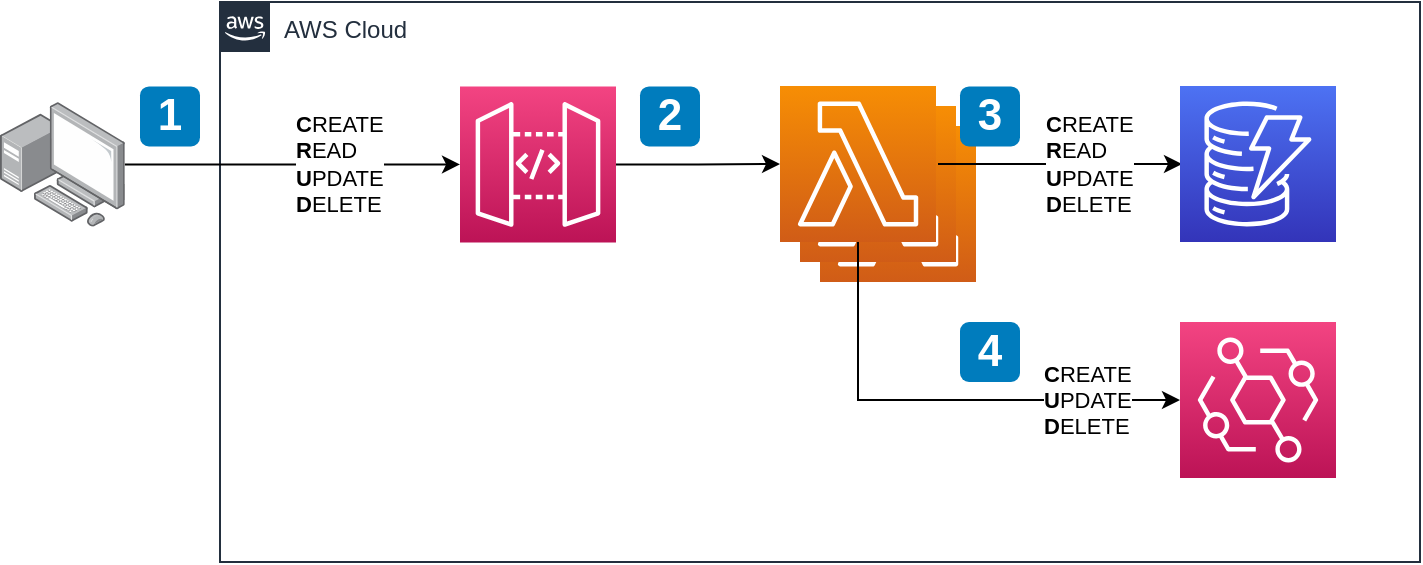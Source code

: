 <mxfile version="14.6.13" type="device"><diagram id="WzPPlxlZ9DlbhEwhXbVL" name="Page-1"><mxGraphModel dx="1147" dy="672" grid="1" gridSize="10" guides="1" tooltips="1" connect="1" arrows="1" fold="1" page="1" pageScale="1" pageWidth="827" pageHeight="1169" math="0" shadow="0"><root><mxCell id="0"/><mxCell id="1" parent="0"/><mxCell id="htbELwb0k_V8ZCzr8OXy-2" value="" style="points=[[0,0,0],[0.25,0,0],[0.5,0,0],[0.75,0,0],[1,0,0],[0,1,0],[0.25,1,0],[0.5,1,0],[0.75,1,0],[1,1,0],[0,0.25,0],[0,0.5,0],[0,0.75,0],[1,0.25,0],[1,0.5,0],[1,0.75,0]];outlineConnect=0;fontColor=#232F3E;gradientColor=#F78E04;gradientDirection=north;fillColor=#D05C17;strokeColor=#ffffff;dashed=0;verticalLabelPosition=bottom;verticalAlign=top;align=center;html=1;fontSize=12;fontStyle=0;aspect=fixed;shape=mxgraph.aws4.resourceIcon;resIcon=mxgraph.aws4.lambda;" vertex="1" parent="1"><mxGeometry x="460" y="222" width="78" height="78" as="geometry"/></mxCell><mxCell id="jf7lV7glVg37raOrZnAX-2" value="AWS Cloud" style="points=[[0,0],[0.25,0],[0.5,0],[0.75,0],[1,0],[1,0.25],[1,0.5],[1,0.75],[1,1],[0.75,1],[0.5,1],[0.25,1],[0,1],[0,0.75],[0,0.5],[0,0.25]];outlineConnect=0;gradientColor=none;html=1;whiteSpace=wrap;fontSize=12;fontStyle=0;shape=mxgraph.aws4.group;grIcon=mxgraph.aws4.group_aws_cloud_alt;strokeColor=#232F3E;fillColor=none;verticalAlign=top;align=left;spacingLeft=30;fontColor=#232F3E;dashed=0;" parent="1" vertex="1"><mxGeometry x="160" y="160" width="600" height="280" as="geometry"/></mxCell><mxCell id="htbELwb0k_V8ZCzr8OXy-1" value="" style="points=[[0,0,0],[0.25,0,0],[0.5,0,0],[0.75,0,0],[1,0,0],[0,1,0],[0.25,1,0],[0.5,1,0],[0.75,1,0],[1,1,0],[0,0.25,0],[0,0.5,0],[0,0.75,0],[1,0.25,0],[1,0.5,0],[1,0.75,0]];outlineConnect=0;fontColor=#232F3E;gradientColor=#F78E04;gradientDirection=north;fillColor=#D05C17;strokeColor=#ffffff;dashed=0;verticalLabelPosition=bottom;verticalAlign=top;align=center;html=1;fontSize=12;fontStyle=0;aspect=fixed;shape=mxgraph.aws4.resourceIcon;resIcon=mxgraph.aws4.lambda;" vertex="1" parent="1"><mxGeometry x="450" y="212" width="78" height="78" as="geometry"/></mxCell><mxCell id="jf7lV7glVg37raOrZnAX-7" value="&lt;b&gt;C&lt;/b&gt;REATE&lt;br&gt;&lt;b&gt;R&lt;/b&gt;EAD&lt;br&gt;&lt;b&gt;U&lt;/b&gt;PDATE&lt;br&gt;&lt;b&gt;D&lt;/b&gt;ELETE" style="edgeStyle=orthogonalEdgeStyle;rounded=0;orthogonalLoop=1;jettySize=auto;html=1;entryX=0;entryY=0.5;entryDx=0;entryDy=0;entryPerimeter=0;align=left;" parent="1" source="jf7lV7glVg37raOrZnAX-1" target="jf7lV7glVg37raOrZnAX-3" edge="1"><mxGeometry relative="1" as="geometry"/></mxCell><mxCell id="jf7lV7glVg37raOrZnAX-1" value="" style="points=[];aspect=fixed;html=1;align=center;shadow=0;dashed=0;image;image=img/lib/allied_telesis/computer_and_terminals/Personal_Computer_with_Server.svg;" parent="1" vertex="1"><mxGeometry x="50" y="210" width="62.4" height="62.4" as="geometry"/></mxCell><mxCell id="jf7lV7glVg37raOrZnAX-8" style="edgeStyle=orthogonalEdgeStyle;rounded=0;orthogonalLoop=1;jettySize=auto;html=1;entryX=0;entryY=0.5;entryDx=0;entryDy=0;entryPerimeter=0;" parent="1" source="jf7lV7glVg37raOrZnAX-3" target="jf7lV7glVg37raOrZnAX-4" edge="1"><mxGeometry relative="1" as="geometry"/></mxCell><mxCell id="jf7lV7glVg37raOrZnAX-3" value="" style="points=[[0,0,0],[0.25,0,0],[0.5,0,0],[0.75,0,0],[1,0,0],[0,1,0],[0.25,1,0],[0.5,1,0],[0.75,1,0],[1,1,0],[0,0.25,0],[0,0.5,0],[0,0.75,0],[1,0.25,0],[1,0.5,0],[1,0.75,0]];outlineConnect=0;fontColor=#232F3E;gradientColor=#F34482;gradientDirection=north;fillColor=#BC1356;strokeColor=#ffffff;dashed=0;verticalLabelPosition=bottom;verticalAlign=top;align=center;html=1;fontSize=12;fontStyle=0;aspect=fixed;shape=mxgraph.aws4.resourceIcon;resIcon=mxgraph.aws4.api_gateway;" parent="1" vertex="1"><mxGeometry x="280" y="202.2" width="78" height="78" as="geometry"/></mxCell><mxCell id="jf7lV7glVg37raOrZnAX-9" style="edgeStyle=orthogonalEdgeStyle;rounded=0;orthogonalLoop=1;jettySize=auto;html=1;entryX=0;entryY=0.5;entryDx=0;entryDy=0;entryPerimeter=0;exitX=1;exitY=0.5;exitDx=0;exitDy=0;exitPerimeter=0;" parent="1" edge="1"><mxGeometry relative="1" as="geometry"><mxPoint x="519" y="241" as="sourcePoint"/><mxPoint x="641" y="241" as="targetPoint"/></mxGeometry></mxCell><mxCell id="jf7lV7glVg37raOrZnAX-11" value="&lt;b&gt;C&lt;/b&gt;&lt;span&gt;REATE&lt;/span&gt;&lt;br&gt;&lt;b&gt;R&lt;/b&gt;&lt;span&gt;EAD&lt;/span&gt;&lt;br&gt;&lt;b&gt;U&lt;/b&gt;&lt;span&gt;PDATE&lt;/span&gt;&lt;br&gt;&lt;b&gt;D&lt;/b&gt;&lt;span&gt;ELETE&lt;/span&gt;" style="edgeLabel;html=1;align=left;verticalAlign=middle;resizable=0;points=[];" parent="jf7lV7glVg37raOrZnAX-9" vertex="1" connectable="0"><mxGeometry x="0.024" y="-3" relative="1" as="geometry"><mxPoint x="-11" y="-3" as="offset"/></mxGeometry></mxCell><mxCell id="jf7lV7glVg37raOrZnAX-10" style="edgeStyle=orthogonalEdgeStyle;rounded=0;orthogonalLoop=1;jettySize=auto;html=1;entryX=0;entryY=0.5;entryDx=0;entryDy=0;entryPerimeter=0;" parent="1" source="jf7lV7glVg37raOrZnAX-4" target="jf7lV7glVg37raOrZnAX-6" edge="1"><mxGeometry relative="1" as="geometry"><Array as="points"><mxPoint x="479" y="359"/></Array></mxGeometry></mxCell><mxCell id="jf7lV7glVg37raOrZnAX-4" value="" style="points=[[0,0,0],[0.25,0,0],[0.5,0,0],[0.75,0,0],[1,0,0],[0,1,0],[0.25,1,0],[0.5,1,0],[0.75,1,0],[1,1,0],[0,0.25,0],[0,0.5,0],[0,0.75,0],[1,0.25,0],[1,0.5,0],[1,0.75,0]];outlineConnect=0;fontColor=#232F3E;gradientColor=#F78E04;gradientDirection=north;fillColor=#D05C17;strokeColor=#ffffff;dashed=0;verticalLabelPosition=bottom;verticalAlign=top;align=center;html=1;fontSize=12;fontStyle=0;aspect=fixed;shape=mxgraph.aws4.resourceIcon;resIcon=mxgraph.aws4.lambda;" parent="1" vertex="1"><mxGeometry x="440" y="202" width="78" height="78" as="geometry"/></mxCell><mxCell id="jf7lV7glVg37raOrZnAX-5" value="" style="points=[[0,0,0],[0.25,0,0],[0.5,0,0],[0.75,0,0],[1,0,0],[0,1,0],[0.25,1,0],[0.5,1,0],[0.75,1,0],[1,1,0],[0,0.25,0],[0,0.5,0],[0,0.75,0],[1,0.25,0],[1,0.5,0],[1,0.75,0]];outlineConnect=0;fontColor=#232F3E;gradientColor=#4D72F3;gradientDirection=north;fillColor=#3334B9;strokeColor=#ffffff;dashed=0;verticalLabelPosition=bottom;verticalAlign=top;align=center;html=1;fontSize=12;fontStyle=0;aspect=fixed;shape=mxgraph.aws4.resourceIcon;resIcon=mxgraph.aws4.dynamodb;" parent="1" vertex="1"><mxGeometry x="640" y="202" width="78" height="78" as="geometry"/></mxCell><mxCell id="jf7lV7glVg37raOrZnAX-6" value="" style="points=[[0,0,0],[0.25,0,0],[0.5,0,0],[0.75,0,0],[1,0,0],[0,1,0],[0.25,1,0],[0.5,1,0],[0.75,1,0],[1,1,0],[0,0.25,0],[0,0.5,0],[0,0.75,0],[1,0.25,0],[1,0.5,0],[1,0.75,0]];outlineConnect=0;fontColor=#232F3E;gradientColor=#F34482;gradientDirection=north;fillColor=#BC1356;strokeColor=#ffffff;dashed=0;verticalLabelPosition=bottom;verticalAlign=top;align=center;html=1;fontSize=12;fontStyle=0;aspect=fixed;shape=mxgraph.aws4.resourceIcon;resIcon=mxgraph.aws4.eventbridge;" parent="1" vertex="1"><mxGeometry x="640" y="320" width="78" height="78" as="geometry"/></mxCell><mxCell id="jf7lV7glVg37raOrZnAX-12" value="&lt;b&gt;C&lt;/b&gt;&lt;span&gt;REATE&lt;/span&gt;&lt;br&gt;&lt;b&gt;U&lt;/b&gt;&lt;span&gt;PDATE&lt;/span&gt;&lt;br&gt;&lt;b&gt;D&lt;/b&gt;&lt;span&gt;ELETE&lt;/span&gt;" style="edgeLabel;html=1;align=left;verticalAlign=middle;resizable=0;points=[];" parent="1" vertex="1" connectable="0"><mxGeometry x="570" y="359" as="geometry"/></mxCell><mxCell id="jf7lV7glVg37raOrZnAX-13" value="1" style="rounded=1;whiteSpace=wrap;html=1;fillColor=#007CBD;strokeColor=none;fontColor=#FFFFFF;fontStyle=1;fontSize=22;" parent="1" vertex="1"><mxGeometry x="120" y="202.2" width="30" height="30" as="geometry"/></mxCell><mxCell id="jf7lV7glVg37raOrZnAX-14" value="2" style="rounded=1;whiteSpace=wrap;html=1;fillColor=#007CBD;strokeColor=none;fontColor=#FFFFFF;fontStyle=1;fontSize=22;" parent="1" vertex="1"><mxGeometry x="370" y="202.2" width="30" height="30" as="geometry"/></mxCell><mxCell id="jf7lV7glVg37raOrZnAX-15" value="3" style="rounded=1;whiteSpace=wrap;html=1;fillColor=#007CBD;strokeColor=none;fontColor=#FFFFFF;fontStyle=1;fontSize=22;" parent="1" vertex="1"><mxGeometry x="530" y="202.2" width="30" height="30" as="geometry"/></mxCell><mxCell id="jf7lV7glVg37raOrZnAX-16" value="4" style="rounded=1;whiteSpace=wrap;html=1;fillColor=#007CBD;strokeColor=none;fontColor=#FFFFFF;fontStyle=1;fontSize=22;" parent="1" vertex="1"><mxGeometry x="530" y="320" width="30" height="30" as="geometry"/></mxCell></root></mxGraphModel></diagram></mxfile>